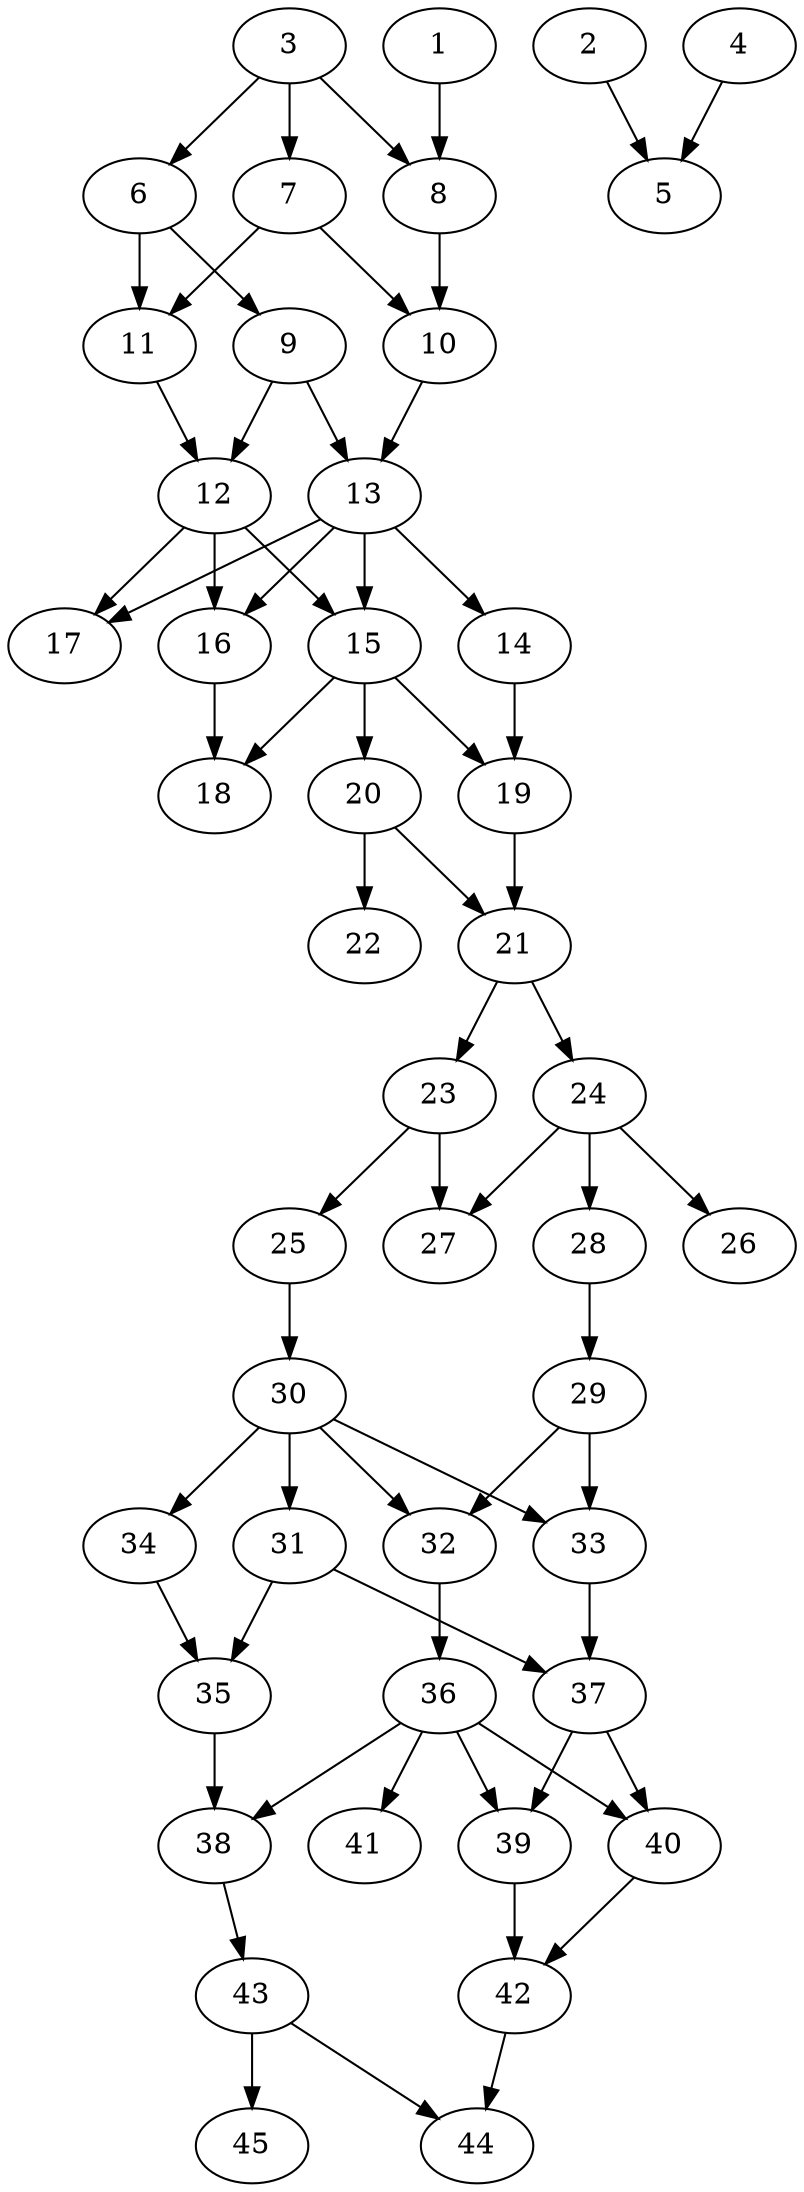 // DAG automatically generated by daggen at Thu Oct  3 14:07:25 2019
// ./daggen --dot -n 45 --ccr 0.3 --fat 0.3 --regular 0.5 --density 0.7 --mindata 5242880 --maxdata 52428800 
digraph G {
  1 [size="120845653", alpha="0.03", expect_size="36253696"] 
  1 -> 8 [size ="36253696"]
  2 [size="166635520", alpha="0.06", expect_size="49990656"] 
  2 -> 5 [size ="49990656"]
  3 [size="32925013", alpha="0.19", expect_size="9877504"] 
  3 -> 6 [size ="9877504"]
  3 -> 7 [size ="9877504"]
  3 -> 8 [size ="9877504"]
  4 [size="71195307", alpha="0.14", expect_size="21358592"] 
  4 -> 5 [size ="21358592"]
  5 [size="139492693", alpha="0.04", expect_size="41847808"] 
  6 [size="81503573", alpha="0.04", expect_size="24451072"] 
  6 -> 9 [size ="24451072"]
  6 -> 11 [size ="24451072"]
  7 [size="46165333", alpha="0.02", expect_size="13849600"] 
  7 -> 10 [size ="13849600"]
  7 -> 11 [size ="13849600"]
  8 [size="133492053", alpha="0.08", expect_size="40047616"] 
  8 -> 10 [size ="40047616"]
  9 [size="116828160", alpha="0.05", expect_size="35048448"] 
  9 -> 12 [size ="35048448"]
  9 -> 13 [size ="35048448"]
  10 [size="48363520", alpha="0.14", expect_size="14509056"] 
  10 -> 13 [size ="14509056"]
  11 [size="91231573", alpha="0.01", expect_size="27369472"] 
  11 -> 12 [size ="27369472"]
  12 [size="116691627", alpha="0.10", expect_size="35007488"] 
  12 -> 15 [size ="35007488"]
  12 -> 16 [size ="35007488"]
  12 -> 17 [size ="35007488"]
  13 [size="165454507", alpha="0.19", expect_size="49636352"] 
  13 -> 14 [size ="49636352"]
  13 -> 15 [size ="49636352"]
  13 -> 16 [size ="49636352"]
  13 -> 17 [size ="49636352"]
  14 [size="154466987", alpha="0.12", expect_size="46340096"] 
  14 -> 19 [size ="46340096"]
  15 [size="109718187", alpha="0.19", expect_size="32915456"] 
  15 -> 18 [size ="32915456"]
  15 -> 19 [size ="32915456"]
  15 -> 20 [size ="32915456"]
  16 [size="144158720", alpha="0.05", expect_size="43247616"] 
  16 -> 18 [size ="43247616"]
  17 [size="172840960", alpha="0.16", expect_size="51852288"] 
  18 [size="34498560", alpha="0.17", expect_size="10349568"] 
  19 [size="97798827", alpha="0.06", expect_size="29339648"] 
  19 -> 21 [size ="29339648"]
  20 [size="135949653", alpha="0.13", expect_size="40784896"] 
  20 -> 21 [size ="40784896"]
  20 -> 22 [size ="40784896"]
  21 [size="86582613", alpha="0.13", expect_size="25974784"] 
  21 -> 23 [size ="25974784"]
  21 -> 24 [size ="25974784"]
  22 [size="92378453", alpha="0.12", expect_size="27713536"] 
  23 [size="174650027", alpha="0.14", expect_size="52395008"] 
  23 -> 25 [size ="52395008"]
  23 -> 27 [size ="52395008"]
  24 [size="165413547", alpha="0.02", expect_size="49624064"] 
  24 -> 26 [size ="49624064"]
  24 -> 27 [size ="49624064"]
  24 -> 28 [size ="49624064"]
  25 [size="101703680", alpha="0.05", expect_size="30511104"] 
  25 -> 30 [size ="30511104"]
  26 [size="93822293", alpha="0.17", expect_size="28146688"] 
  27 [size="129652053", alpha="0.12", expect_size="38895616"] 
  28 [size="100918613", alpha="0.02", expect_size="30275584"] 
  28 -> 29 [size ="30275584"]
  29 [size="78827520", alpha="0.05", expect_size="23648256"] 
  29 -> 32 [size ="23648256"]
  29 -> 33 [size ="23648256"]
  30 [size="125661867", alpha="0.11", expect_size="37698560"] 
  30 -> 31 [size ="37698560"]
  30 -> 32 [size ="37698560"]
  30 -> 33 [size ="37698560"]
  30 -> 34 [size ="37698560"]
  31 [size="70949547", alpha="0.07", expect_size="21284864"] 
  31 -> 35 [size ="21284864"]
  31 -> 37 [size ="21284864"]
  32 [size="18056533", alpha="0.16", expect_size="5416960"] 
  32 -> 36 [size ="5416960"]
  33 [size="116152320", alpha="0.03", expect_size="34845696"] 
  33 -> 37 [size ="34845696"]
  34 [size="66106027", alpha="0.08", expect_size="19831808"] 
  34 -> 35 [size ="19831808"]
  35 [size="78933333", alpha="0.05", expect_size="23680000"] 
  35 -> 38 [size ="23680000"]
  36 [size="119357440", alpha="0.18", expect_size="35807232"] 
  36 -> 38 [size ="35807232"]
  36 -> 39 [size ="35807232"]
  36 -> 40 [size ="35807232"]
  36 -> 41 [size ="35807232"]
  37 [size="94122667", alpha="0.10", expect_size="28236800"] 
  37 -> 39 [size ="28236800"]
  37 -> 40 [size ="28236800"]
  38 [size="31918080", alpha="0.05", expect_size="9575424"] 
  38 -> 43 [size ="9575424"]
  39 [size="48766293", alpha="0.09", expect_size="14629888"] 
  39 -> 42 [size ="14629888"]
  40 [size="86729387", alpha="0.09", expect_size="26018816"] 
  40 -> 42 [size ="26018816"]
  41 [size="19411627", alpha="0.18", expect_size="5823488"] 
  42 [size="77854720", alpha="0.16", expect_size="23356416"] 
  42 -> 44 [size ="23356416"]
  43 [size="46701227", alpha="0.14", expect_size="14010368"] 
  43 -> 44 [size ="14010368"]
  43 -> 45 [size ="14010368"]
  44 [size="73932800", alpha="0.11", expect_size="22179840"] 
  45 [size="139257173", alpha="0.19", expect_size="41777152"] 
}

